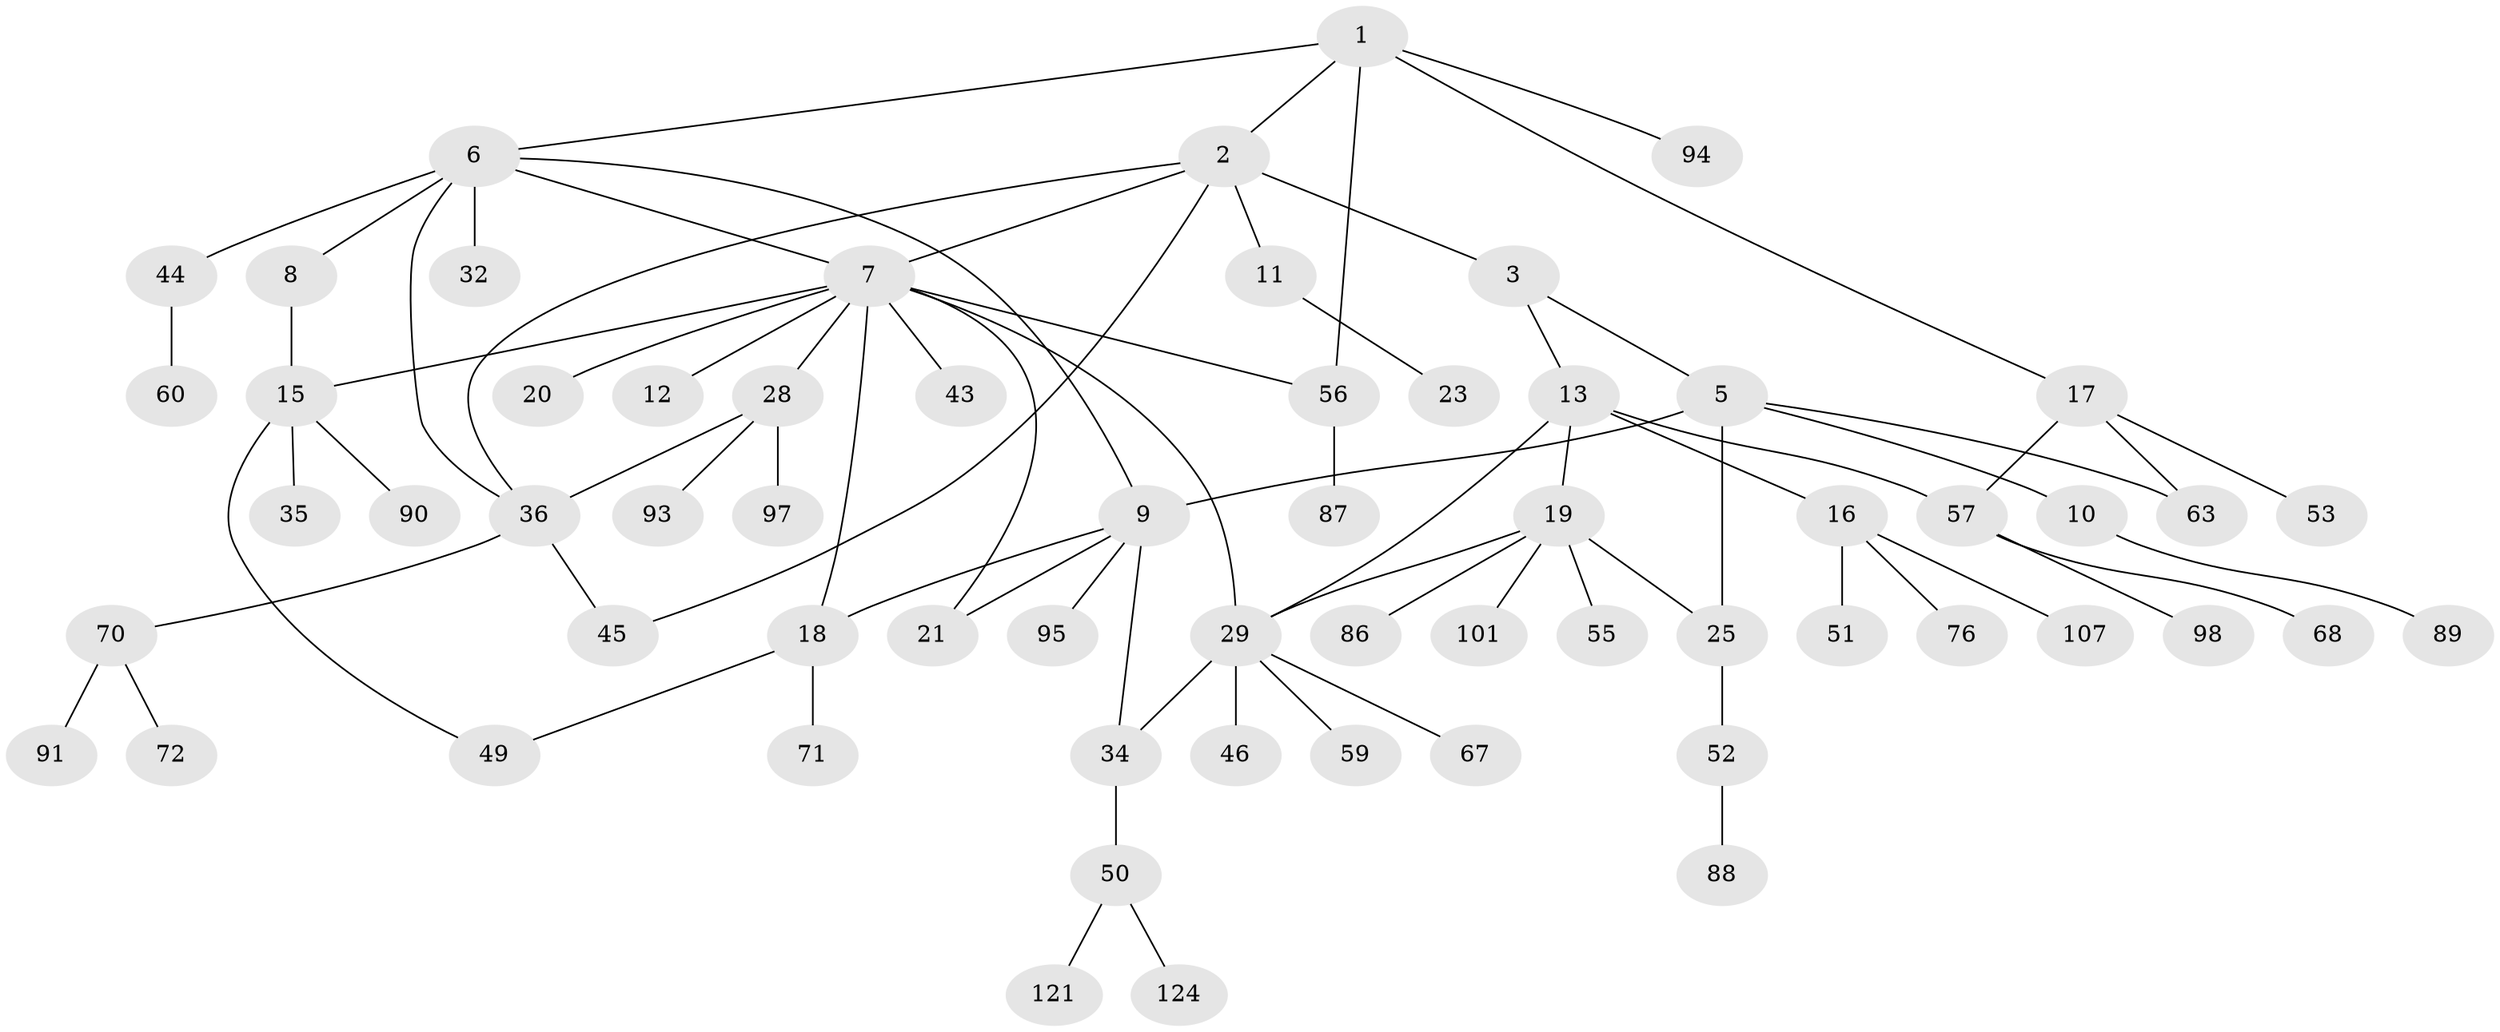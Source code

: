 // original degree distribution, {4: 0.06349206349206349, 5: 0.05555555555555555, 3: 0.15079365079365079, 7: 0.007936507936507936, 12: 0.007936507936507936, 2: 0.2698412698412698, 6: 0.023809523809523808, 1: 0.42063492063492064}
// Generated by graph-tools (version 1.1) at 2025/13/03/09/25 04:13:32]
// undirected, 63 vertices, 78 edges
graph export_dot {
graph [start="1"]
  node [color=gray90,style=filled];
  1 [super="+75+14"];
  2 [super="+4+102"];
  3;
  5;
  6 [super="+48"];
  7 [super="+120+99+33+79+64+47+26+22"];
  8 [super="+54"];
  9;
  10;
  11 [super="+96"];
  12;
  13;
  15 [super="+31"];
  16;
  17 [super="+42+66+24"];
  18 [super="+37+40"];
  19 [super="+84+83"];
  20;
  21 [super="+118+27"];
  23 [super="+92"];
  25 [super="+112"];
  28 [super="+115+80"];
  29 [super="+39+103+30"];
  32;
  34 [super="+81"];
  35;
  36 [super="+104+38"];
  43;
  44;
  45;
  46;
  49;
  50;
  51;
  52;
  53 [super="+113+61"];
  55;
  56 [super="+62"];
  57 [super="+74+73"];
  59;
  60;
  63 [super="+85"];
  67;
  68;
  70 [super="+123"];
  71 [super="+111"];
  72;
  76;
  86;
  87;
  88 [super="+114"];
  89;
  90;
  91 [super="+122"];
  93 [super="+109"];
  94 [super="+126"];
  95;
  97;
  98;
  101;
  107;
  121;
  124;
  1 -- 2;
  1 -- 6;
  1 -- 56;
  1 -- 17;
  1 -- 94;
  2 -- 3;
  2 -- 11;
  2 -- 36;
  2 -- 45;
  2 -- 7;
  3 -- 5;
  3 -- 13;
  5 -- 9;
  5 -- 10;
  5 -- 63;
  5 -- 25;
  6 -- 7;
  6 -- 8;
  6 -- 32;
  6 -- 36;
  6 -- 44;
  6 -- 9;
  7 -- 12;
  7 -- 15;
  7 -- 20;
  7 -- 56;
  7 -- 21;
  7 -- 28;
  7 -- 18;
  7 -- 29;
  7 -- 43;
  8 -- 15;
  9 -- 18;
  9 -- 21;
  9 -- 34;
  9 -- 95;
  10 -- 89;
  11 -- 23;
  13 -- 16;
  13 -- 19;
  13 -- 29;
  13 -- 57;
  15 -- 49;
  15 -- 35;
  15 -- 90;
  16 -- 51;
  16 -- 76;
  16 -- 107;
  17 -- 57;
  17 -- 53;
  17 -- 63;
  18 -- 49;
  18 -- 71;
  19 -- 25;
  19 -- 29;
  19 -- 55;
  19 -- 101;
  19 -- 86;
  25 -- 52;
  28 -- 97;
  28 -- 93;
  28 -- 36;
  29 -- 34;
  29 -- 67;
  29 -- 59;
  29 -- 46;
  34 -- 50;
  36 -- 70;
  36 -- 45;
  44 -- 60;
  50 -- 121;
  50 -- 124;
  52 -- 88;
  56 -- 87;
  57 -- 68;
  57 -- 98;
  70 -- 72;
  70 -- 91;
}
